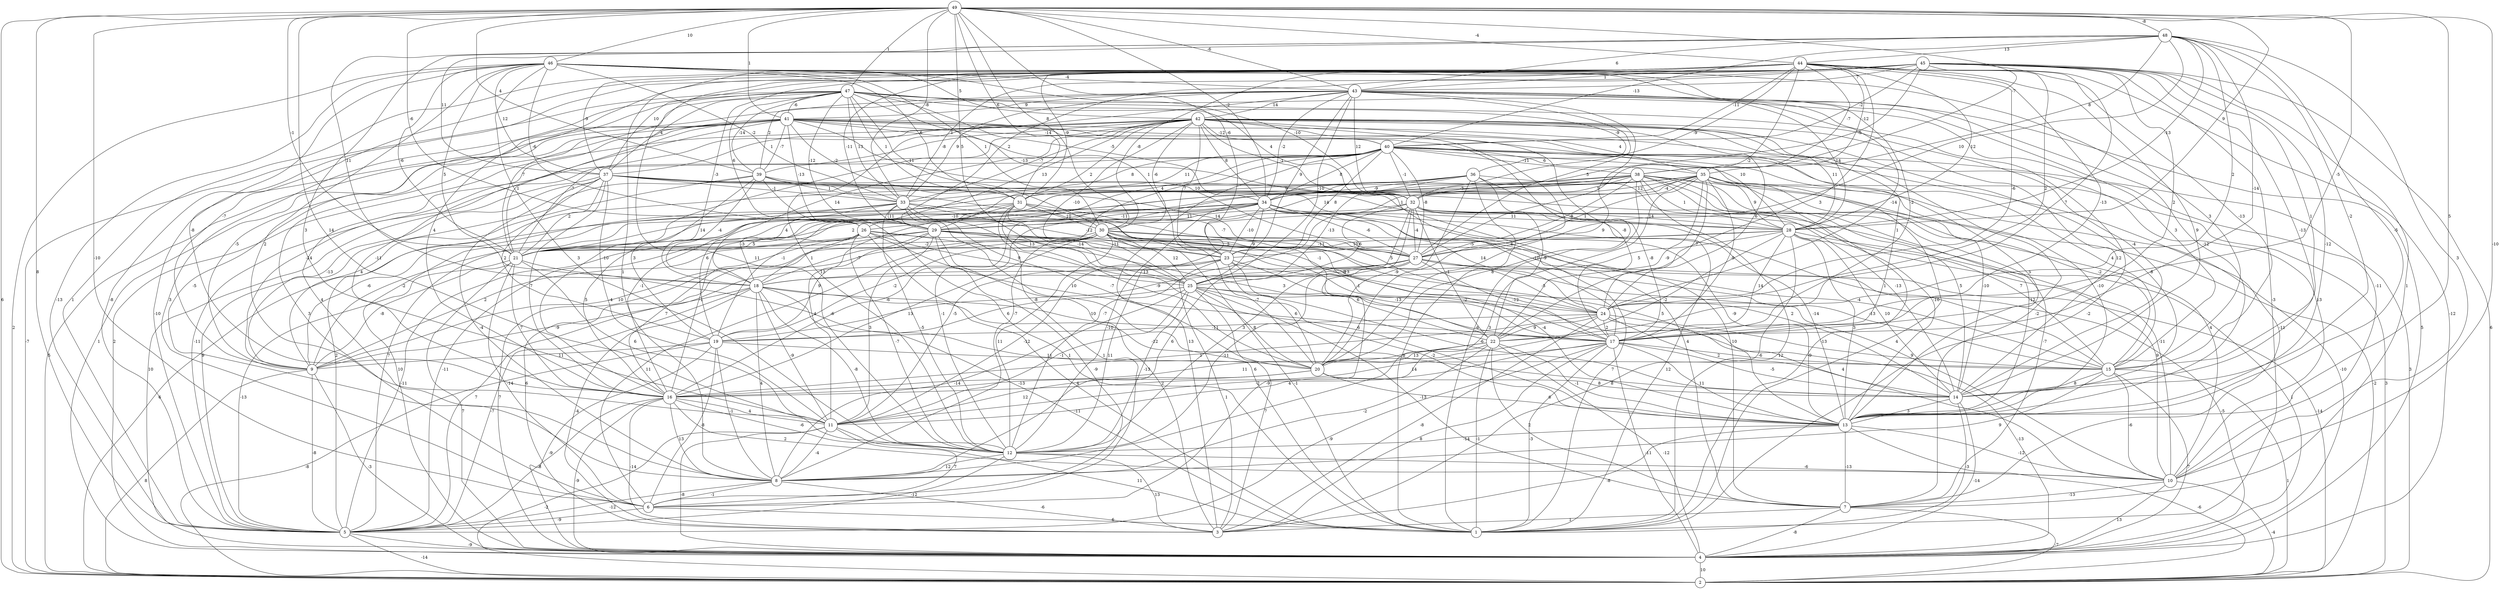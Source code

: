 graph { 
	 fontname="Helvetica,Arial,sans-serif" 
	 node [shape = circle]; 
	 49 -- 2 [label = "6"];
	 49 -- 5 [label = "8"];
	 49 -- 6 [label = "-10"];
	 49 -- 10 [label = "-10"];
	 49 -- 12 [label = "14"];
	 49 -- 13 [label = "5"];
	 49 -- 21 [label = "-1"];
	 49 -- 22 [label = "-5"];
	 49 -- 23 [label = "-6"];
	 49 -- 25 [label = "5"];
	 49 -- 26 [label = "-6"];
	 49 -- 28 [label = "9"];
	 49 -- 30 [label = "8"];
	 49 -- 31 [label = "6"];
	 49 -- 33 [label = "-8"];
	 49 -- 34 [label = "-2"];
	 49 -- 38 [label = "-7"];
	 49 -- 39 [label = "4"];
	 49 -- 41 [label = "1"];
	 49 -- 43 [label = "-6"];
	 49 -- 44 [label = "-4"];
	 49 -- 46 [label = "10"];
	 49 -- 47 [label = "1"];
	 49 -- 48 [label = "-8"];
	 48 -- 10 [label = "3"];
	 48 -- 11 [label = "3"];
	 48 -- 13 [label = "-5"];
	 48 -- 14 [label = "-2"];
	 48 -- 17 [label = "-14"];
	 48 -- 18 [label = "11"];
	 48 -- 24 [label = "2"];
	 48 -- 27 [label = "10"];
	 48 -- 28 [label = "-13"];
	 48 -- 35 [label = "8"];
	 48 -- 37 [label = "11"];
	 48 -- 40 [label = "-13"];
	 48 -- 43 [label = "6"];
	 48 -- 44 [label = "13"];
	 47 -- 2 [label = "-7"];
	 47 -- 6 [label = "3"];
	 47 -- 8 [label = "-5"];
	 47 -- 10 [label = "-11"];
	 47 -- 14 [label = "-4"];
	 47 -- 21 [label = "7"];
	 47 -- 23 [label = "1"];
	 47 -- 26 [label = "6"];
	 47 -- 29 [label = "-12"];
	 47 -- 30 [label = "11"];
	 47 -- 31 [label = "1"];
	 47 -- 32 [label = "4"];
	 47 -- 33 [label = "13"];
	 47 -- 34 [label = "-5"];
	 47 -- 36 [label = "-9"];
	 47 -- 37 [label = "4"];
	 47 -- 39 [label = "-14"];
	 47 -- 41 [label = "-6"];
	 46 -- 2 [label = "2"];
	 46 -- 5 [label = "-13"];
	 46 -- 11 [label = "2"];
	 46 -- 12 [label = "3"];
	 46 -- 13 [label = "-12"];
	 46 -- 15 [label = "3"];
	 46 -- 16 [label = "-8"];
	 46 -- 17 [label = "-2"];
	 46 -- 18 [label = "5"];
	 46 -- 21 [label = "-6"];
	 46 -- 26 [label = "-6"];
	 46 -- 30 [label = "1"];
	 46 -- 31 [label = "6"];
	 46 -- 32 [label = "-10"];
	 46 -- 33 [label = "-2"];
	 46 -- 37 [label = "12"];
	 46 -- 42 [label = "5"];
	 46 -- 43 [label = "-4"];
	 45 -- 1 [label = "-3"];
	 45 -- 2 [label = "6"];
	 45 -- 5 [label = "-8"];
	 45 -- 7 [label = "1"];
	 45 -- 9 [label = "-7"];
	 45 -- 13 [label = "-12"];
	 45 -- 14 [label = "-13"];
	 45 -- 15 [label = "1"];
	 45 -- 16 [label = "4"];
	 45 -- 17 [label = "2"];
	 45 -- 18 [label = "-3"];
	 45 -- 22 [label = "7"];
	 45 -- 24 [label = "2"];
	 45 -- 29 [label = "2"];
	 45 -- 32 [label = "-5"];
	 45 -- 33 [label = "1"];
	 45 -- 37 [label = "10"];
	 45 -- 40 [label = "-2"];
	 45 -- 43 [label = "7"];
	 44 -- 4 [label = "-12"];
	 44 -- 5 [label = "1"];
	 44 -- 8 [label = "1"];
	 44 -- 12 [label = "11"];
	 44 -- 14 [label = "9"];
	 44 -- 15 [label = "-13"];
	 44 -- 17 [label = "-13"];
	 44 -- 22 [label = "3"];
	 44 -- 24 [label = "-6"];
	 44 -- 27 [label = "-2"];
	 44 -- 28 [label = "12"];
	 44 -- 29 [label = "-11"];
	 44 -- 30 [label = "-8"];
	 44 -- 31 [label = "-9"];
	 44 -- 32 [label = "-9"];
	 44 -- 35 [label = "-12"];
	 44 -- 37 [label = "-9"];
	 44 -- 38 [label = "-7"];
	 44 -- 40 [label = "-11"];
	 44 -- 43 [label = "1"];
	 43 -- 1 [label = "-2"];
	 43 -- 4 [label = "5"];
	 43 -- 5 [label = "-10"];
	 43 -- 12 [label = "13"];
	 43 -- 15 [label = "3"];
	 43 -- 20 [label = "9"];
	 43 -- 23 [label = "9"];
	 43 -- 24 [label = "-14"];
	 43 -- 25 [label = "-10"];
	 43 -- 27 [label = "5"];
	 43 -- 28 [label = "14"];
	 43 -- 32 [label = "12"];
	 43 -- 33 [label = "9"];
	 43 -- 34 [label = "-2"];
	 43 -- 39 [label = "2"];
	 43 -- 41 [label = "9"];
	 43 -- 42 [label = "14"];
	 42 -- 1 [label = "-6"];
	 42 -- 4 [label = "2"];
	 42 -- 7 [label = "-2"];
	 42 -- 13 [label = "-8"];
	 42 -- 14 [label = "12"];
	 42 -- 16 [label = "-10"];
	 42 -- 17 [label = "1"];
	 42 -- 18 [label = "14"];
	 42 -- 20 [label = "6"];
	 42 -- 21 [label = "-7"];
	 42 -- 23 [label = "7"];
	 42 -- 24 [label = "6"];
	 42 -- 25 [label = "-10"];
	 42 -- 26 [label = "13"];
	 42 -- 28 [label = "11"];
	 42 -- 29 [label = "2"];
	 42 -- 30 [label = "-6"];
	 42 -- 32 [label = "-1"];
	 42 -- 33 [label = "-7"];
	 42 -- 34 [label = "8"];
	 42 -- 35 [label = "4"];
	 42 -- 37 [label = "1"];
	 42 -- 39 [label = "-8"];
	 42 -- 40 [label = "-12"];
	 41 -- 2 [label = "5"];
	 41 -- 4 [label = "1"];
	 41 -- 6 [label = "3"];
	 41 -- 8 [label = "4"];
	 41 -- 9 [label = "-5"];
	 41 -- 10 [label = "13"];
	 41 -- 13 [label = "5"];
	 41 -- 16 [label = "-11"];
	 41 -- 17 [label = "-8"];
	 41 -- 21 [label = "1"];
	 41 -- 27 [label = "10"];
	 41 -- 28 [label = "10"];
	 41 -- 29 [label = "-13"];
	 41 -- 31 [label = "-2"];
	 41 -- 32 [label = "-13"];
	 41 -- 39 [label = "-7"];
	 41 -- 40 [label = "-14"];
	 40 -- 1 [label = "4"];
	 40 -- 2 [label = "3"];
	 40 -- 3 [label = "13"];
	 40 -- 5 [label = "-11"];
	 40 -- 7 [label = "-11"];
	 40 -- 8 [label = "-7"];
	 40 -- 9 [label = "-14"];
	 40 -- 13 [label = "-10"];
	 40 -- 15 [label = "4"];
	 40 -- 23 [label = "8"];
	 40 -- 27 [label = "-8"];
	 40 -- 29 [label = "4"];
	 40 -- 31 [label = "11"];
	 40 -- 32 [label = "-1"];
	 40 -- 33 [label = "8"];
	 40 -- 34 [label = "8"];
	 40 -- 35 [label = "6"];
	 40 -- 38 [label = "-11"];
	 39 -- 1 [label = "1"];
	 39 -- 5 [label = "9"];
	 39 -- 7 [label = "4"];
	 39 -- 9 [label = "4"];
	 39 -- 18 [label = "-4"];
	 39 -- 19 [label = "3"];
	 39 -- 27 [label = "14"];
	 39 -- 33 [label = "1"];
	 38 -- 1 [label = "12"];
	 38 -- 2 [label = "-2"];
	 38 -- 7 [label = "-7"];
	 38 -- 10 [label = "4"];
	 38 -- 12 [label = "-7"];
	 38 -- 13 [label = "-12"];
	 38 -- 14 [label = "5"];
	 38 -- 16 [label = "-1"];
	 38 -- 19 [label = "6"];
	 38 -- 20 [label = "8"];
	 38 -- 27 [label = "-8"];
	 38 -- 28 [label = "1"];
	 38 -- 31 [label = "9"];
	 38 -- 32 [label = "5"];
	 38 -- 34 [label = "-3"];
	 37 -- 4 [label = "10"];
	 37 -- 7 [label = "10"];
	 37 -- 8 [label = "-4"];
	 37 -- 9 [label = "-13"];
	 37 -- 11 [label = "-4"];
	 37 -- 14 [label = "-13"];
	 37 -- 16 [label = "7"];
	 37 -- 17 [label = "-10"];
	 37 -- 19 [label = "2"];
	 37 -- 21 [label = "2"];
	 37 -- 22 [label = "-1"];
	 37 -- 28 [label = "1"];
	 37 -- 33 [label = "-1"];
	 36 -- 1 [label = "8"];
	 36 -- 4 [label = "10"];
	 36 -- 5 [label = "2"];
	 36 -- 12 [label = "-1"];
	 36 -- 13 [label = "-10"];
	 36 -- 17 [label = "-8"];
	 36 -- 20 [label = "-9"];
	 36 -- 22 [label = "-9"];
	 36 -- 25 [label = "-13"];
	 36 -- 34 [label = "-9"];
	 35 -- 1 [label = "-9"];
	 35 -- 2 [label = "3"];
	 35 -- 4 [label = "-10"];
	 35 -- 5 [label = "7"];
	 35 -- 8 [label = "3"];
	 35 -- 14 [label = "-10"];
	 35 -- 15 [label = "-2"];
	 35 -- 17 [label = "-9"];
	 35 -- 19 [label = "-1"];
	 35 -- 21 [label = "-10"];
	 35 -- 22 [label = "-9"];
	 35 -- 24 [label = "-7"];
	 35 -- 27 [label = "1"];
	 35 -- 28 [label = "9"];
	 35 -- 29 [label = "14"];
	 35 -- 32 [label = "-4"];
	 35 -- 34 [label = "12"];
	 34 -- 1 [label = "7"];
	 34 -- 5 [label = "-11"];
	 34 -- 9 [label = "-2"];
	 34 -- 12 [label = "-10"];
	 34 -- 13 [label = "-9"];
	 34 -- 15 [label = "1"];
	 34 -- 16 [label = "-1"];
	 34 -- 21 [label = "4"];
	 34 -- 23 [label = "-10"];
	 34 -- 24 [label = "14"];
	 34 -- 25 [label = "9"];
	 34 -- 26 [label = "-11"];
	 34 -- 27 [label = "-6"];
	 34 -- 28 [label = "11"];
	 34 -- 29 [label = "11"];
	 33 -- 1 [label = "6"];
	 33 -- 9 [label = "-6"];
	 33 -- 12 [label = "-5"];
	 33 -- 13 [label = "5"];
	 33 -- 16 [label = "5"];
	 33 -- 18 [label = "-3"];
	 33 -- 20 [label = "-7"];
	 33 -- 23 [label = "-12"];
	 33 -- 25 [label = "13"];
	 33 -- 29 [label = "11"];
	 32 -- 1 [label = "12"];
	 32 -- 8 [label = "6"];
	 32 -- 10 [label = "-11"];
	 32 -- 11 [label = "-5"];
	 32 -- 12 [label = "3"];
	 32 -- 13 [label = "-14"];
	 32 -- 15 [label = "7"];
	 32 -- 16 [label = "-6"];
	 32 -- 21 [label = "2"];
	 32 -- 22 [label = "-1"];
	 32 -- 25 [label = "6"];
	 32 -- 27 [label = "-4"];
	 32 -- 28 [label = "14"];
	 31 -- 2 [label = "6"];
	 31 -- 6 [label = "1"];
	 31 -- 11 [label = "4"];
	 31 -- 20 [label = "-9"];
	 31 -- 21 [label = "14"];
	 31 -- 24 [label = "5"];
	 31 -- 25 [label = "-14"];
	 31 -- 27 [label = "-7"];
	 31 -- 30 [label = "10"];
	 30 -- 1 [label = "-1"];
	 30 -- 3 [label = "6"];
	 30 -- 6 [label = "11"];
	 30 -- 9 [label = "10"];
	 30 -- 10 [label = "9"];
	 30 -- 12 [label = "11"];
	 30 -- 13 [label = "-4"];
	 30 -- 15 [label = "-4"];
	 30 -- 16 [label = "13"];
	 30 -- 17 [label = "-1"];
	 30 -- 19 [label = "-2"];
	 30 -- 20 [label = "-7"];
	 30 -- 21 [label = "-2"];
	 30 -- 24 [label = "-13"];
	 30 -- 25 [label = "12"];
	 30 -- 27 [label = "-11"];
	 29 -- 2 [label = "-14"];
	 29 -- 3 [label = "2"];
	 29 -- 4 [label = "7"];
	 29 -- 6 [label = "-9"];
	 29 -- 9 [label = "2"];
	 29 -- 11 [label = "3"];
	 29 -- 17 [label = "3"];
	 29 -- 18 [label = "-7"];
	 29 -- 19 [label = "9"];
	 29 -- 23 [label = "-11"];
	 29 -- 27 [label = "3"];
	 28 -- 3 [label = "8"];
	 28 -- 4 [label = "1"];
	 28 -- 10 [label = "9"];
	 28 -- 13 [label = "3"];
	 28 -- 14 [label = "10"];
	 28 -- 17 [label = "14"];
	 28 -- 18 [label = "5"];
	 28 -- 20 [label = "-2"];
	 28 -- 21 [label = "10"];
	 28 -- 23 [label = "-5"];
	 27 -- 4 [label = "-5"];
	 27 -- 6 [label = "-9"];
	 27 -- 12 [label = "-11"];
	 27 -- 15 [label = "-13"];
	 27 -- 17 [label = "-12"];
	 27 -- 18 [label = "13"];
	 27 -- 19 [label = "-8"];
	 27 -- 24 [label = "-5"];
	 27 -- 25 [label = "-2"];
	 26 -- 1 [label = "4"];
	 26 -- 5 [label = "-11"];
	 26 -- 12 [label = "-7"];
	 26 -- 13 [label = "6"];
	 26 -- 14 [label = "2"];
	 26 -- 16 [label = "7"];
	 26 -- 17 [label = "10"];
	 26 -- 18 [label = "1"];
	 26 -- 21 [label = "5"];
	 26 -- 25 [label = "9"];
	 25 -- 3 [label = "7"];
	 25 -- 7 [label = "-13"];
	 25 -- 8 [label = "-14"];
	 25 -- 11 [label = "-1"];
	 25 -- 12 [label = "-13"];
	 25 -- 13 [label = "-2"];
	 25 -- 14 [label = "-6"];
	 25 -- 19 [label = "6"];
	 25 -- 20 [label = "8"];
	 25 -- 24 [label = "-2"];
	 24 -- 3 [label = "-8"];
	 24 -- 4 [label = "-13"];
	 24 -- 14 [label = "2"];
	 24 -- 15 [label = "-13"];
	 24 -- 16 [label = "1"];
	 24 -- 17 [label = "2"];
	 24 -- 19 [label = "-11"];
	 24 -- 22 [label = "9"];
	 23 -- 3 [label = "1"];
	 23 -- 5 [label = "7"];
	 23 -- 10 [label = "4"];
	 23 -- 11 [label = "-12"];
	 23 -- 12 [label = "11"];
	 23 -- 17 [label = "-13"];
	 23 -- 20 [label = "6"];
	 23 -- 22 [label = "6"];
	 22 -- 1 [label = "-1"];
	 22 -- 4 [label = "-12"];
	 22 -- 7 [label = "2"];
	 22 -- 8 [label = "-2"];
	 22 -- 11 [label = "-2"];
	 22 -- 13 [label = "-1"];
	 22 -- 16 [label = "11"];
	 22 -- 20 [label = "13"];
	 21 -- 4 [label = "7"];
	 21 -- 5 [label = "-13"];
	 21 -- 6 [label = "-14"];
	 21 -- 9 [label = "-8"];
	 21 -- 11 [label = "6"];
	 21 -- 16 [label = "7"];
	 21 -- 20 [label = "-6"];
	 20 -- 11 [label = "12"];
	 20 -- 13 [label = "6"];
	 20 -- 14 [label = "8"];
	 20 -- 16 [label = "-13"];
	 19 -- 2 [label = "-8"];
	 19 -- 4 [label = "-9"];
	 19 -- 6 [label = "-8"];
	 19 -- 8 [label = "-1"];
	 19 -- 9 [label = "11"];
	 19 -- 15 [label = "11"];
	 18 -- 1 [label = "-11"];
	 18 -- 3 [label = "-4"];
	 18 -- 5 [label = "-7"];
	 18 -- 8 [label = "4"];
	 18 -- 9 [label = "-9"];
	 18 -- 11 [label = "-9"];
	 18 -- 12 [label = "-8"];
	 18 -- 14 [label = "-12"];
	 18 -- 17 [label = "-10"];
	 17 -- 1 [label = "-3"];
	 17 -- 3 [label = "8"];
	 17 -- 4 [label = "-11"];
	 17 -- 5 [label = "-9"];
	 17 -- 11 [label = "4"];
	 17 -- 13 [label = "11"];
	 17 -- 14 [label = "-5"];
	 17 -- 15 [label = "-6"];
	 17 -- 16 [label = "14"];
	 16 -- 3 [label = "-14"];
	 16 -- 4 [label = "-9"];
	 16 -- 5 [label = "8"];
	 16 -- 8 [label = "13"];
	 16 -- 10 [label = "2"];
	 16 -- 11 [label = "4"];
	 16 -- 12 [label = "-6"];
	 15 -- 2 [label = "1"];
	 15 -- 4 [label = "7"];
	 15 -- 8 [label = "9"];
	 15 -- 10 [label = "-6"];
	 15 -- 14 [label = "8"];
	 14 -- 1 [label = "-3"];
	 14 -- 4 [label = "-14"];
	 14 -- 13 [label = "3"];
	 13 -- 2 [label = "-6"];
	 13 -- 3 [label = "-8"];
	 13 -- 7 [label = "-13"];
	 13 -- 10 [label = "-12"];
	 13 -- 12 [label = "-14"];
	 12 -- 3 [label = "13"];
	 12 -- 5 [label = "-12"];
	 12 -- 8 [label = "12"];
	 12 -- 10 [label = "-6"];
	 11 -- 1 [label = "11"];
	 11 -- 2 [label = "-2"];
	 11 -- 4 [label = "-8"];
	 11 -- 6 [label = "7"];
	 11 -- 8 [label = "-4"];
	 10 -- 2 [label = "-4"];
	 10 -- 4 [label = "13"];
	 10 -- 7 [label = "-13"];
	 9 -- 2 [label = "8"];
	 9 -- 4 [label = "-3"];
	 9 -- 5 [label = "-8"];
	 8 -- 3 [label = "-6"];
	 8 -- 5 [label = "-12"];
	 8 -- 6 [label = "-1"];
	 7 -- 2 [label = "-7"];
	 7 -- 3 [label = "1"];
	 7 -- 4 [label = "-8"];
	 6 -- 1 [label = "6"];
	 6 -- 5 [label = "-9"];
	 5 -- 2 [label = "-14"];
	 5 -- 4 [label = "-9"];
	 4 -- 2 [label = "10"];
	 1;
	 2;
	 3;
	 4;
	 5;
	 6;
	 7;
	 8;
	 9;
	 10;
	 11;
	 12;
	 13;
	 14;
	 15;
	 16;
	 17;
	 18;
	 19;
	 20;
	 21;
	 22;
	 23;
	 24;
	 25;
	 26;
	 27;
	 28;
	 29;
	 30;
	 31;
	 32;
	 33;
	 34;
	 35;
	 36;
	 37;
	 38;
	 39;
	 40;
	 41;
	 42;
	 43;
	 44;
	 45;
	 46;
	 47;
	 48;
	 49;
}
